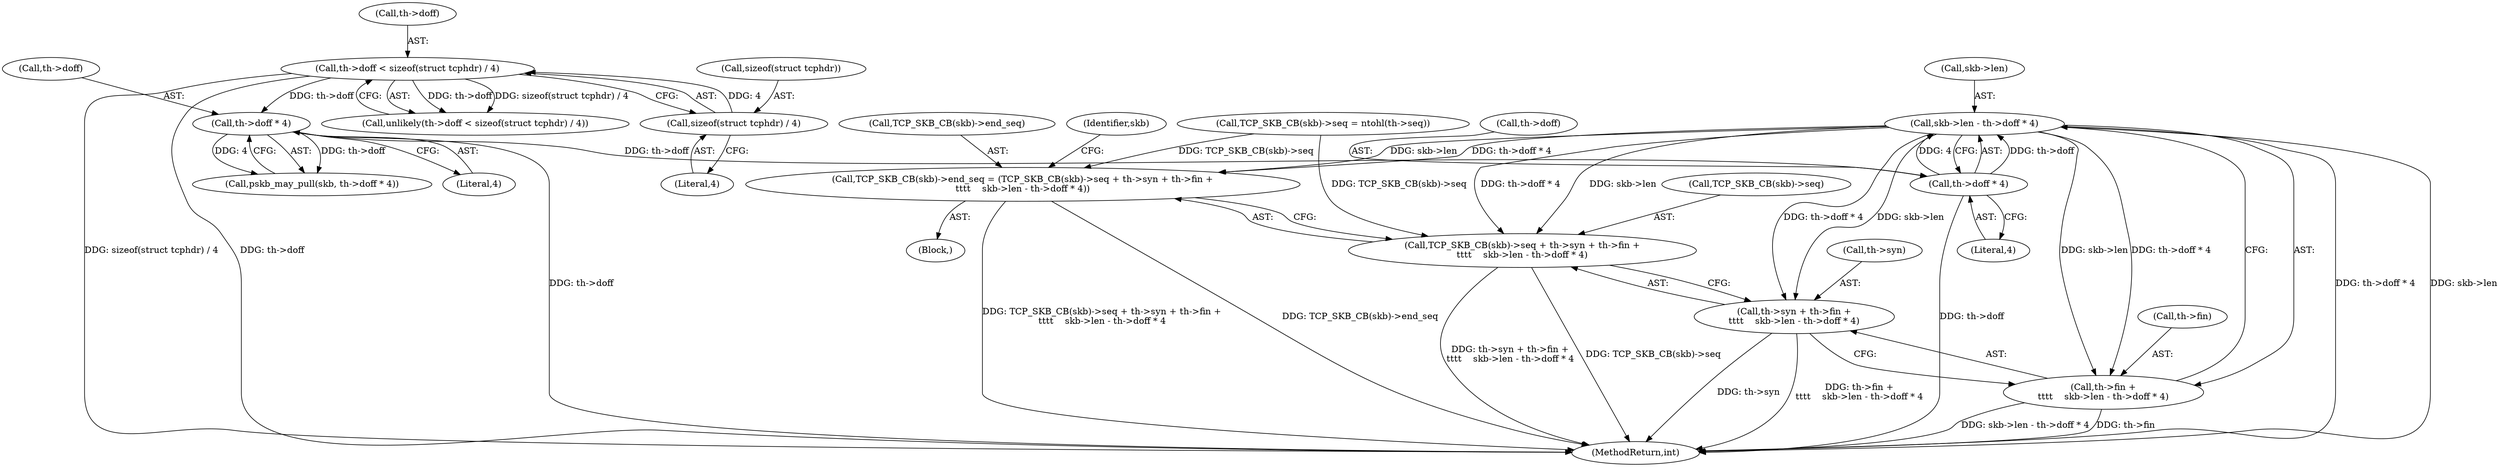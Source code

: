 digraph "0_linux_ac6e780070e30e4c35bd395acfe9191e6268bdd3@pointer" {
"1000223" [label="(Call,skb->len - th->doff * 4)"];
"1000227" [label="(Call,th->doff * 4)"];
"1000160" [label="(Call,th->doff * 4)"];
"1000147" [label="(Call,th->doff < sizeof(struct tcphdr) / 4)"];
"1000151" [label="(Call,sizeof(struct tcphdr) / 4)"];
"1000205" [label="(Call,TCP_SKB_CB(skb)->end_seq = (TCP_SKB_CB(skb)->seq + th->syn + th->fin +\n\t\t\t\t    skb->len - th->doff * 4))"];
"1000210" [label="(Call,TCP_SKB_CB(skb)->seq + th->syn + th->fin +\n\t\t\t\t    skb->len - th->doff * 4)"];
"1000215" [label="(Call,th->syn + th->fin +\n\t\t\t\t    skb->len - th->doff * 4)"];
"1000219" [label="(Call,th->fin +\n\t\t\t\t    skb->len - th->doff * 4)"];
"1000196" [label="(Call,TCP_SKB_CB(skb)->seq = ntohl(th->seq))"];
"1000224" [label="(Call,skb->len)"];
"1000220" [label="(Call,th->fin)"];
"1000151" [label="(Call,sizeof(struct tcphdr) / 4)"];
"1000223" [label="(Call,skb->len - th->doff * 4)"];
"1000215" [label="(Call,th->syn + th->fin +\n\t\t\t\t    skb->len - th->doff * 4)"];
"1000205" [label="(Call,TCP_SKB_CB(skb)->end_seq = (TCP_SKB_CB(skb)->seq + th->syn + th->fin +\n\t\t\t\t    skb->len - th->doff * 4))"];
"1000206" [label="(Call,TCP_SKB_CB(skb)->end_seq)"];
"1000210" [label="(Call,TCP_SKB_CB(skb)->seq + th->syn + th->fin +\n\t\t\t\t    skb->len - th->doff * 4)"];
"1000219" [label="(Call,th->fin +\n\t\t\t\t    skb->len - th->doff * 4)"];
"1000161" [label="(Call,th->doff)"];
"1000164" [label="(Literal,4)"];
"1000148" [label="(Call,th->doff)"];
"1000108" [label="(Block,)"];
"1000160" [label="(Call,th->doff * 4)"];
"1000147" [label="(Call,th->doff < sizeof(struct tcphdr) / 4)"];
"1000216" [label="(Call,th->syn)"];
"1000146" [label="(Call,unlikely(th->doff < sizeof(struct tcphdr) / 4))"];
"1000211" [label="(Call,TCP_SKB_CB(skb)->seq)"];
"1000235" [label="(Identifier,skb)"];
"1000228" [label="(Call,th->doff)"];
"1000154" [label="(Literal,4)"];
"1000598" [label="(MethodReturn,int)"];
"1000152" [label="(Call,sizeof(struct tcphdr))"];
"1000231" [label="(Literal,4)"];
"1000158" [label="(Call,pskb_may_pull(skb, th->doff * 4))"];
"1000227" [label="(Call,th->doff * 4)"];
"1000223" -> "1000219"  [label="AST: "];
"1000223" -> "1000227"  [label="CFG: "];
"1000224" -> "1000223"  [label="AST: "];
"1000227" -> "1000223"  [label="AST: "];
"1000219" -> "1000223"  [label="CFG: "];
"1000223" -> "1000598"  [label="DDG: th->doff * 4"];
"1000223" -> "1000598"  [label="DDG: skb->len"];
"1000223" -> "1000205"  [label="DDG: skb->len"];
"1000223" -> "1000205"  [label="DDG: th->doff * 4"];
"1000223" -> "1000210"  [label="DDG: skb->len"];
"1000223" -> "1000210"  [label="DDG: th->doff * 4"];
"1000223" -> "1000215"  [label="DDG: skb->len"];
"1000223" -> "1000215"  [label="DDG: th->doff * 4"];
"1000223" -> "1000219"  [label="DDG: skb->len"];
"1000223" -> "1000219"  [label="DDG: th->doff * 4"];
"1000227" -> "1000223"  [label="DDG: th->doff"];
"1000227" -> "1000223"  [label="DDG: 4"];
"1000227" -> "1000231"  [label="CFG: "];
"1000228" -> "1000227"  [label="AST: "];
"1000231" -> "1000227"  [label="AST: "];
"1000227" -> "1000598"  [label="DDG: th->doff"];
"1000160" -> "1000227"  [label="DDG: th->doff"];
"1000160" -> "1000158"  [label="AST: "];
"1000160" -> "1000164"  [label="CFG: "];
"1000161" -> "1000160"  [label="AST: "];
"1000164" -> "1000160"  [label="AST: "];
"1000158" -> "1000160"  [label="CFG: "];
"1000160" -> "1000598"  [label="DDG: th->doff"];
"1000160" -> "1000158"  [label="DDG: th->doff"];
"1000160" -> "1000158"  [label="DDG: 4"];
"1000147" -> "1000160"  [label="DDG: th->doff"];
"1000147" -> "1000146"  [label="AST: "];
"1000147" -> "1000151"  [label="CFG: "];
"1000148" -> "1000147"  [label="AST: "];
"1000151" -> "1000147"  [label="AST: "];
"1000146" -> "1000147"  [label="CFG: "];
"1000147" -> "1000598"  [label="DDG: sizeof(struct tcphdr) / 4"];
"1000147" -> "1000598"  [label="DDG: th->doff"];
"1000147" -> "1000146"  [label="DDG: th->doff"];
"1000147" -> "1000146"  [label="DDG: sizeof(struct tcphdr) / 4"];
"1000151" -> "1000147"  [label="DDG: 4"];
"1000151" -> "1000154"  [label="CFG: "];
"1000152" -> "1000151"  [label="AST: "];
"1000154" -> "1000151"  [label="AST: "];
"1000205" -> "1000108"  [label="AST: "];
"1000205" -> "1000210"  [label="CFG: "];
"1000206" -> "1000205"  [label="AST: "];
"1000210" -> "1000205"  [label="AST: "];
"1000235" -> "1000205"  [label="CFG: "];
"1000205" -> "1000598"  [label="DDG: TCP_SKB_CB(skb)->seq + th->syn + th->fin +\n\t\t\t\t    skb->len - th->doff * 4"];
"1000205" -> "1000598"  [label="DDG: TCP_SKB_CB(skb)->end_seq"];
"1000196" -> "1000205"  [label="DDG: TCP_SKB_CB(skb)->seq"];
"1000210" -> "1000215"  [label="CFG: "];
"1000211" -> "1000210"  [label="AST: "];
"1000215" -> "1000210"  [label="AST: "];
"1000210" -> "1000598"  [label="DDG: TCP_SKB_CB(skb)->seq"];
"1000210" -> "1000598"  [label="DDG: th->syn + th->fin +\n\t\t\t\t    skb->len - th->doff * 4"];
"1000196" -> "1000210"  [label="DDG: TCP_SKB_CB(skb)->seq"];
"1000215" -> "1000219"  [label="CFG: "];
"1000216" -> "1000215"  [label="AST: "];
"1000219" -> "1000215"  [label="AST: "];
"1000215" -> "1000598"  [label="DDG: th->syn"];
"1000215" -> "1000598"  [label="DDG: th->fin +\n\t\t\t\t    skb->len - th->doff * 4"];
"1000220" -> "1000219"  [label="AST: "];
"1000219" -> "1000598"  [label="DDG: skb->len - th->doff * 4"];
"1000219" -> "1000598"  [label="DDG: th->fin"];
}
